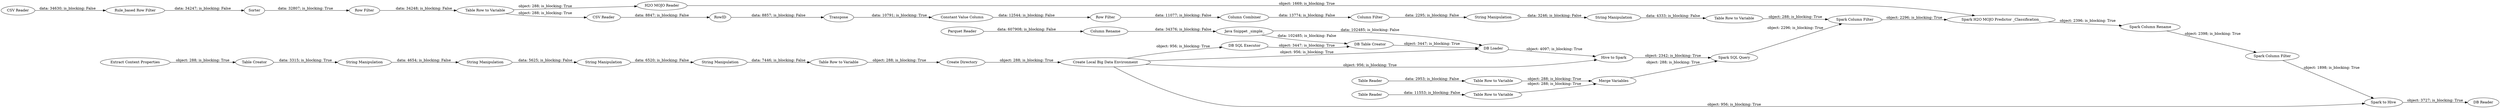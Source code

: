 digraph {
	"-1753090087095138438_1849" [label="Create Local Big Data Environment"]
	"-5224958665521867119_1892" [label="Spark Column Filter"]
	"-5224958665521867119_1884" [label="Merge Variables"]
	"-5224958665521867119_1887" [label="Rule_based Row Filter"]
	"3756647232310643042_1891" [label="Table Row to Variable"]
	"3756647232310643042_1616" [label="Column Filter"]
	"-1753090087095138438_1843" [label="Table Row to Variable"]
	"3756647232310643042_1890" [label=RowID]
	"3756647232310643042_1619" [label="String Manipulation"]
	"-1753090087095138438_1839" [label="Table Creator"]
	"-5224958665521867119_1866" [label="DB SQL Executor"]
	"-5224958665521867119_473" [label="H2O MOJO Reader"]
	"-5224958665521867119_1883" [label="Table Row to Variable"]
	"-1753090087095138438_1840" [label="String Manipulation"]
	"-5224958665521867119_1864" [label="Column Rename"]
	"-5224958665521867119_1886" [label=Sorter]
	"-5224958665521867119_1785" [label="Table Reader"]
	"-5224958665521867119_1881" [label="DB Reader"]
	"3756647232310643042_1893" [label="Constant Value Column"]
	"-5224958665521867119_1879" [label="Spark H2O MOJO Predictor _Classification_"]
	"-1753090087095138438_1850" [label="Create Directory"]
	"-5224958665521867119_474" [label="CSV Reader"]
	"-5224958665521867119_1877" [label="Parquet Reader"]
	"-1753090087095138438_1837" [label="Extract Context Properties"]
	"3756647232310643042_1694" [label="String Manipulation"]
	"3756647232310643042_1693" [label="Row Filter"]
	"-5224958665521867119_1800" [label="Spark Column Rename"]
	"3756647232310643042_1889" [label=Transpose]
	"-5224958665521867119_1882" [label="Table Row to Variable"]
	"-5224958665521867119_472" [label="Table Row to Variable"]
	"-5224958665521867119_1880" [label="Spark to Hive"]
	"-5224958665521867119_1875" [label="DB Table Creator"]
	"-5224958665521867119_1876" [label="DB Loader"]
	"-5224958665521867119_1863" [label="Hive to Spark"]
	"-1753090087095138438_1841" [label="String Manipulation"]
	"-1753090087095138438_1842" [label="String Manipulation"]
	"3756647232310643042_1620" [label="Column Combiner"]
	"-5224958665521867119_1801" [label="Spark Column Filter"]
	"-1753090087095138438_1844" [label="String Manipulation"]
	"-5224958665521867119_1885" [label="Table Reader"]
	"-5224958665521867119_471" [label="Row Filter"]
	"-5224958665521867119_92" [label="Spark SQL Query"]
	"-5224958665521867119_1878" [label="Java Snippet _simple_"]
	"-5224958665521867119_86" [label="CSV Reader"]
	"3756647232310643042_1889" -> "3756647232310643042_1893" [label="data: 10791; is_blocking: True"]
	"-1753090087095138438_1850" -> "-1753090087095138438_1849" [label="object: 288; is_blocking: True"]
	"-5224958665521867119_1863" -> "-5224958665521867119_92" [label="object: 2342; is_blocking: True"]
	"-1753090087095138438_1844" -> "-1753090087095138438_1842" [label="data: 6520; is_blocking: False"]
	"-5224958665521867119_1882" -> "-5224958665521867119_1884" [label="object: 288; is_blocking: True"]
	"3756647232310643042_1619" -> "3756647232310643042_1694" [label="data: 3246; is_blocking: False"]
	"-5224958665521867119_1880" -> "-5224958665521867119_1881" [label="object: 3727; is_blocking: True"]
	"-1753090087095138438_1849" -> "-5224958665521867119_1880" [label="object: 956; is_blocking: True"]
	"-1753090087095138438_1839" -> "-1753090087095138438_1840" [label="data: 3315; is_blocking: True"]
	"-1753090087095138438_1842" -> "-1753090087095138438_1843" [label="data: 7446; is_blocking: False"]
	"3756647232310643042_1620" -> "3756647232310643042_1616" [label="data: 13774; is_blocking: False"]
	"-5224958665521867119_1866" -> "-5224958665521867119_1875" [label="object: 3447; is_blocking: True"]
	"-1753090087095138438_1837" -> "-1753090087095138438_1839" [label="object: 288; is_blocking: True"]
	"-5224958665521867119_1885" -> "-5224958665521867119_1883" [label="data: 11553; is_blocking: False"]
	"-5224958665521867119_1877" -> "-5224958665521867119_1864" [label="data: 607908; is_blocking: False"]
	"-5224958665521867119_1878" -> "-5224958665521867119_1876" [label="data: 102485; is_blocking: False"]
	"-5224958665521867119_1883" -> "-5224958665521867119_1884" [label="object: 288; is_blocking: True"]
	"3756647232310643042_1694" -> "3756647232310643042_1891" [label="data: 4333; is_blocking: False"]
	"-5224958665521867119_92" -> "-5224958665521867119_1892" [label="object: 2296; is_blocking: True"]
	"-5224958665521867119_1884" -> "-5224958665521867119_92" [label="object: 288; is_blocking: True"]
	"3756647232310643042_1616" -> "3756647232310643042_1619" [label="data: 2295; is_blocking: False"]
	"-5224958665521867119_1801" -> "-5224958665521867119_1880" [label="object: 1898; is_blocking: True"]
	"-5224958665521867119_86" -> "-5224958665521867119_1887" [label="data: 34630; is_blocking: False"]
	"-1753090087095138438_1849" -> "-5224958665521867119_1863" [label="object: 956; is_blocking: True"]
	"-5224958665521867119_473" -> "-5224958665521867119_1879" [label="object: 1669; is_blocking: True"]
	"3756647232310643042_1891" -> "-5224958665521867119_1892" [label="object: 288; is_blocking: True"]
	"-5224958665521867119_1879" -> "-5224958665521867119_1800" [label="object: 2396; is_blocking: True"]
	"-1753090087095138438_1840" -> "-1753090087095138438_1841" [label="data: 4654; is_blocking: False"]
	"-5224958665521867119_471" -> "-5224958665521867119_472" [label="data: 34248; is_blocking: False"]
	"-1753090087095138438_1841" -> "-1753090087095138438_1844" [label="data: 5625; is_blocking: False"]
	"-5224958665521867119_472" -> "-5224958665521867119_473" [label="object: 288; is_blocking: True"]
	"-5224958665521867119_1876" -> "-5224958665521867119_1863" [label="object: 4097; is_blocking: True"]
	"-5224958665521867119_472" -> "-5224958665521867119_474" [label="object: 288; is_blocking: True"]
	"3756647232310643042_1893" -> "3756647232310643042_1693" [label="data: 12544; is_blocking: False"]
	"-5224958665521867119_1875" -> "-5224958665521867119_1876" [label="object: 3447; is_blocking: True"]
	"-5224958665521867119_1878" -> "-5224958665521867119_1875" [label="data: 102485; is_blocking: False"]
	"-1753090087095138438_1849" -> "-5224958665521867119_1866" [label="object: 956; is_blocking: True"]
	"-5224958665521867119_474" -> "3756647232310643042_1890" [label="data: 8847; is_blocking: False"]
	"-5224958665521867119_1886" -> "-5224958665521867119_471" [label="data: 32807; is_blocking: True"]
	"-1753090087095138438_1843" -> "-1753090087095138438_1850" [label="object: 288; is_blocking: True"]
	"-1753090087095138438_1849" -> "-5224958665521867119_1876" [label="object: 956; is_blocking: True"]
	"-5224958665521867119_1887" -> "-5224958665521867119_1886" [label="data: 34247; is_blocking: False"]
	"3756647232310643042_1890" -> "3756647232310643042_1889" [label="data: 8857; is_blocking: False"]
	"-5224958665521867119_1800" -> "-5224958665521867119_1801" [label="object: 2398; is_blocking: True"]
	"-5224958665521867119_1892" -> "-5224958665521867119_1879" [label="object: 2296; is_blocking: True"]
	"3756647232310643042_1693" -> "3756647232310643042_1620" [label="data: 11077; is_blocking: False"]
	"-5224958665521867119_1864" -> "-5224958665521867119_1878" [label="data: 34376; is_blocking: False"]
	"-5224958665521867119_1785" -> "-5224958665521867119_1882" [label="data: 2953; is_blocking: False"]
	rankdir=LR
}
